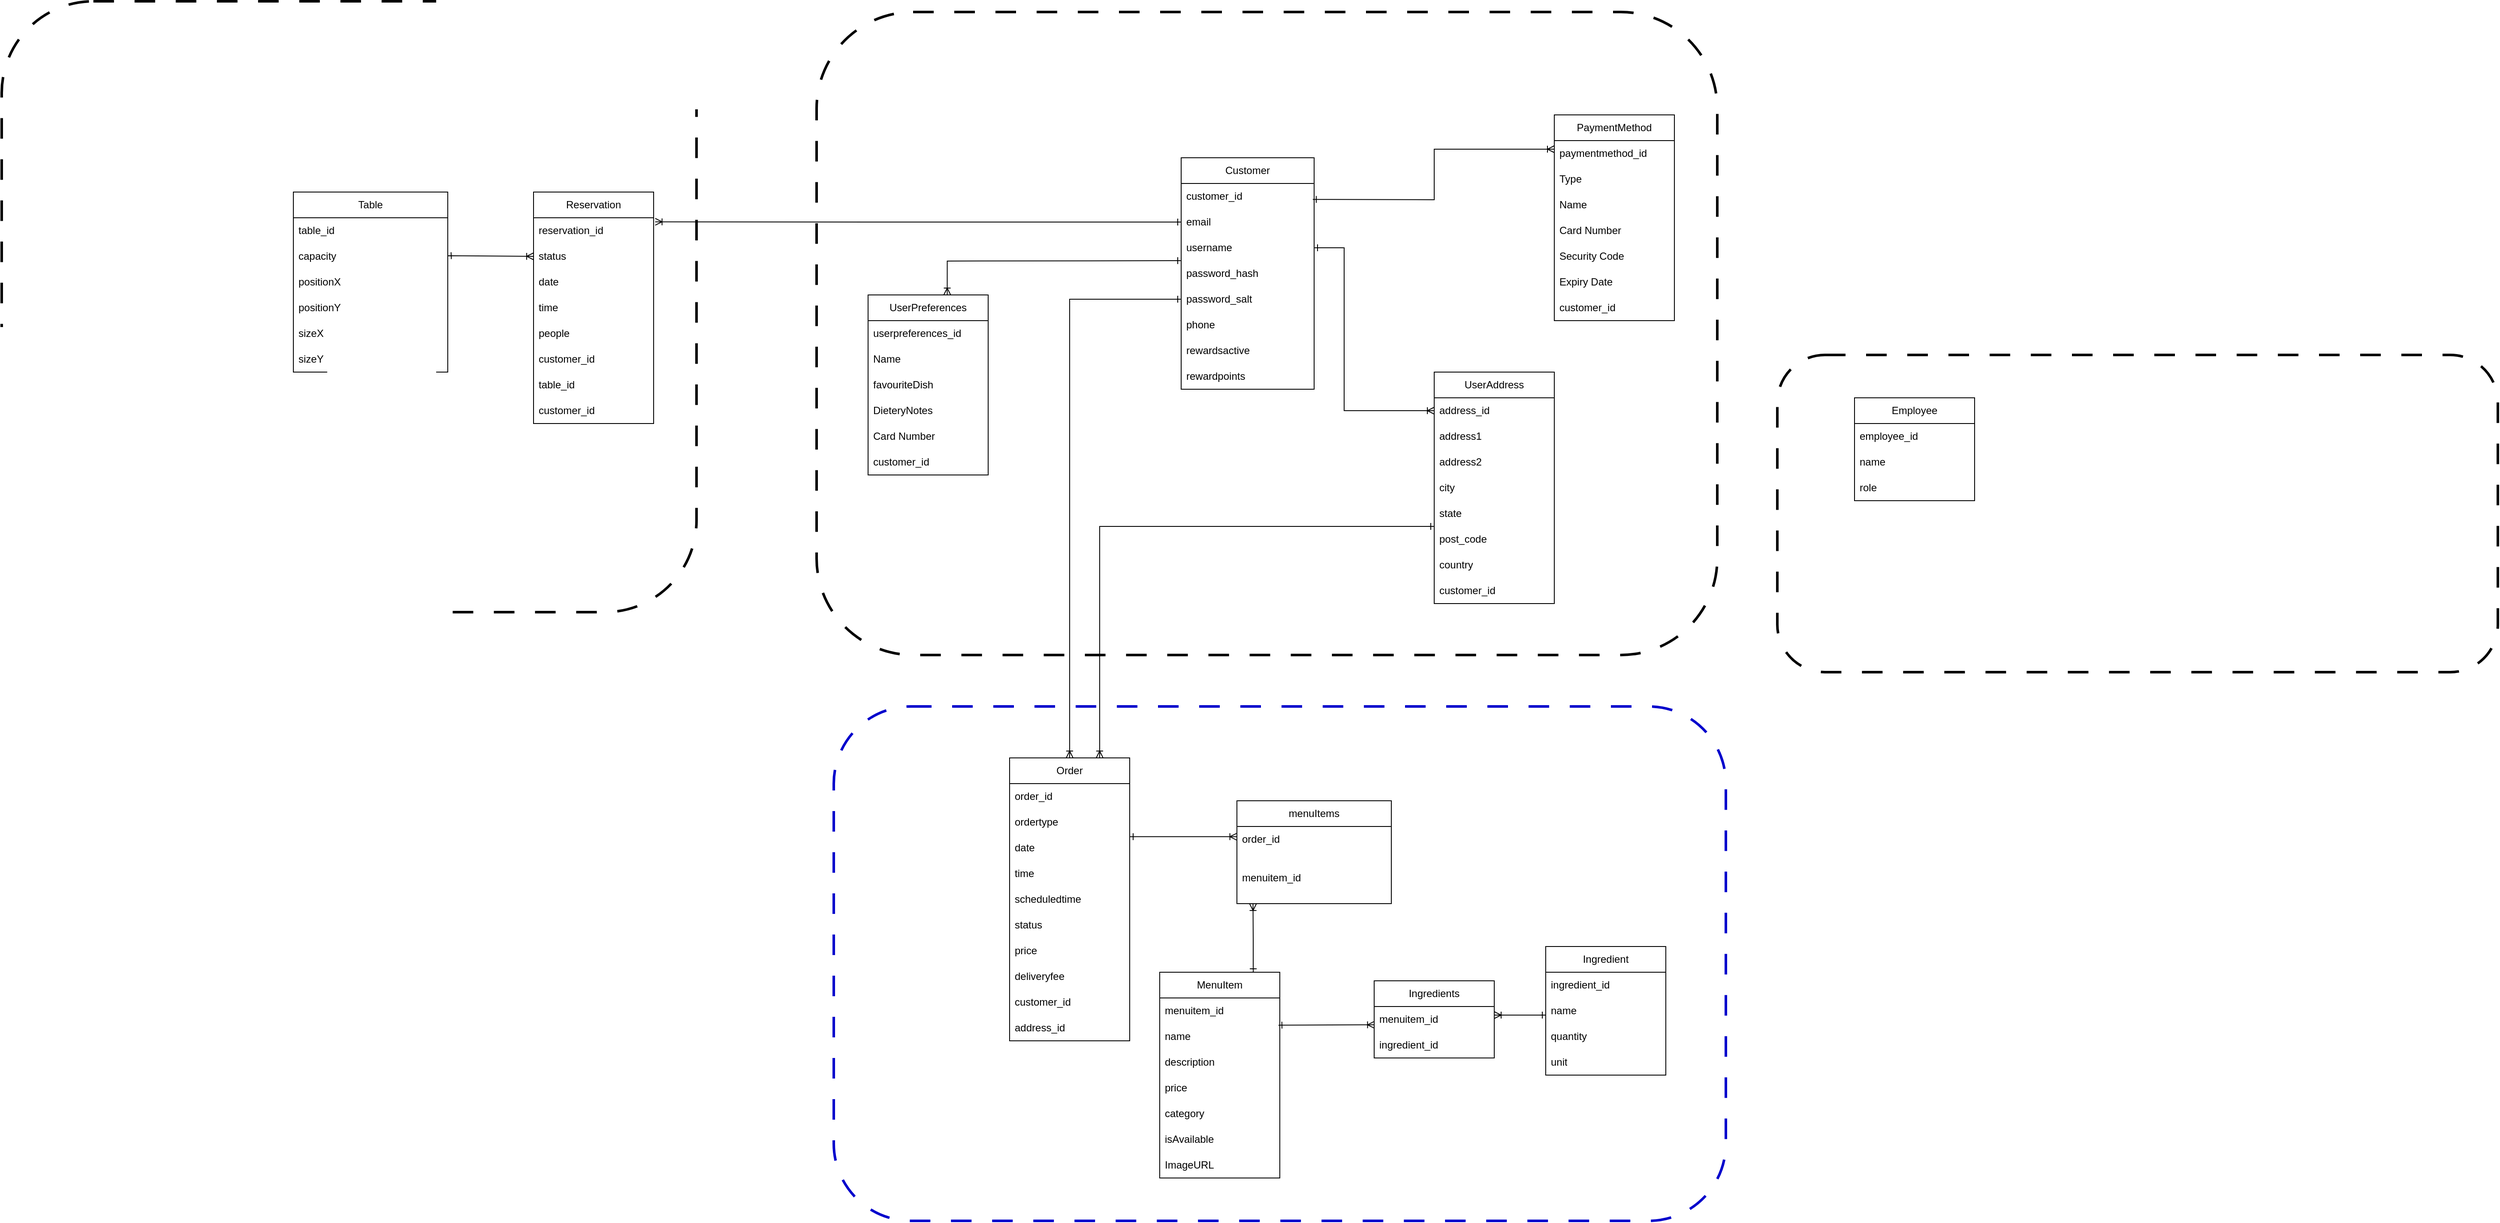 <mxfile version="26.2.14">
  <diagram name="Page-1" id="CWN2AG6MwIvnCm97FQGH">
    <mxGraphModel dx="6974" dy="3520" grid="1" gridSize="10" guides="1" tooltips="1" connect="1" arrows="1" fold="1" page="1" pageScale="1" pageWidth="850" pageHeight="1100" math="0" shadow="0">
      <root>
        <mxCell id="0" />
        <mxCell id="1" parent="0" />
        <mxCell id="mkthHcbNt94sbvCJzmiC-107" value="" style="rounded=1;whiteSpace=wrap;html=1;fillColor=none;dashed=1;dashPattern=8 8;strokeWidth=3;strokeColor=#0000CC;" parent="1" vertex="1">
          <mxGeometry x="-1480" y="610" width="1040" height="600" as="geometry" />
        </mxCell>
        <mxCell id="mkthHcbNt94sbvCJzmiC-106" value="" style="rounded=1;whiteSpace=wrap;html=1;fillColor=none;dashed=1;dashPattern=8 8;strokeWidth=3;" parent="1" vertex="1">
          <mxGeometry x="-380" y="200" width="840" height="370" as="geometry" />
        </mxCell>
        <mxCell id="mkthHcbNt94sbvCJzmiC-105" value="" style="rounded=1;whiteSpace=wrap;html=1;fillColor=none;dashed=1;dashPattern=8 8;strokeWidth=3;" parent="1" vertex="1">
          <mxGeometry x="-1500" y="-200" width="1050" height="750" as="geometry" />
        </mxCell>
        <mxCell id="mkthHcbNt94sbvCJzmiC-102" value="" style="rounded=1;whiteSpace=wrap;html=1;fillColor=none;dashed=1;dashPattern=8 8;strokeWidth=3;" parent="1" vertex="1">
          <mxGeometry x="-2450" y="-212.5" width="810" height="712.5" as="geometry" />
        </mxCell>
        <mxCell id="mkthHcbNt94sbvCJzmiC-1" value="MenuItem" style="swimlane;fontStyle=0;childLayout=stackLayout;horizontal=1;startSize=30;horizontalStack=0;resizeParent=1;resizeParentMax=0;resizeLast=0;collapsible=1;marginBottom=0;whiteSpace=wrap;html=1;" parent="1" vertex="1">
          <mxGeometry x="-1100" y="920" width="140" height="240" as="geometry" />
        </mxCell>
        <mxCell id="mkthHcbNt94sbvCJzmiC-2" value="menuitem_id" style="text;strokeColor=none;fillColor=none;align=left;verticalAlign=middle;spacingLeft=4;spacingRight=4;overflow=hidden;points=[[0,0.5],[1,0.5]];portConstraint=eastwest;rotatable=0;whiteSpace=wrap;html=1;" parent="mkthHcbNt94sbvCJzmiC-1" vertex="1">
          <mxGeometry y="30" width="140" height="30" as="geometry" />
        </mxCell>
        <mxCell id="mkthHcbNt94sbvCJzmiC-3" value="name&lt;span style=&quot;white-space: pre;&quot;&gt;&#x9;&lt;/span&gt;" style="text;strokeColor=none;fillColor=none;align=left;verticalAlign=middle;spacingLeft=4;spacingRight=4;overflow=hidden;points=[[0,0.5],[1,0.5]];portConstraint=eastwest;rotatable=0;whiteSpace=wrap;html=1;" parent="mkthHcbNt94sbvCJzmiC-1" vertex="1">
          <mxGeometry y="60" width="140" height="30" as="geometry" />
        </mxCell>
        <mxCell id="mkthHcbNt94sbvCJzmiC-23" value="description" style="text;strokeColor=none;fillColor=none;align=left;verticalAlign=middle;spacingLeft=4;spacingRight=4;overflow=hidden;points=[[0,0.5],[1,0.5]];portConstraint=eastwest;rotatable=0;whiteSpace=wrap;html=1;" parent="mkthHcbNt94sbvCJzmiC-1" vertex="1">
          <mxGeometry y="90" width="140" height="30" as="geometry" />
        </mxCell>
        <mxCell id="4FKJa3b6FvUZkn6hqIa5-9" value="price" style="text;strokeColor=none;fillColor=none;align=left;verticalAlign=middle;spacingLeft=4;spacingRight=4;overflow=hidden;points=[[0,0.5],[1,0.5]];portConstraint=eastwest;rotatable=0;whiteSpace=wrap;html=1;" parent="mkthHcbNt94sbvCJzmiC-1" vertex="1">
          <mxGeometry y="120" width="140" height="30" as="geometry" />
        </mxCell>
        <mxCell id="ZYy3O9HhqEaIMnH16Ml5-14" value="category" style="text;strokeColor=none;fillColor=none;align=left;verticalAlign=middle;spacingLeft=4;spacingRight=4;overflow=hidden;points=[[0,0.5],[1,0.5]];portConstraint=eastwest;rotatable=0;whiteSpace=wrap;html=1;" parent="mkthHcbNt94sbvCJzmiC-1" vertex="1">
          <mxGeometry y="150" width="140" height="30" as="geometry" />
        </mxCell>
        <mxCell id="ZYy3O9HhqEaIMnH16Ml5-15" value="isAvailable" style="text;strokeColor=none;fillColor=none;align=left;verticalAlign=middle;spacingLeft=4;spacingRight=4;overflow=hidden;points=[[0,0.5],[1,0.5]];portConstraint=eastwest;rotatable=0;whiteSpace=wrap;html=1;" parent="mkthHcbNt94sbvCJzmiC-1" vertex="1">
          <mxGeometry y="180" width="140" height="30" as="geometry" />
        </mxCell>
        <mxCell id="ZYy3O9HhqEaIMnH16Ml5-16" value="ImageURL" style="text;strokeColor=none;fillColor=none;align=left;verticalAlign=middle;spacingLeft=4;spacingRight=4;overflow=hidden;points=[[0,0.5],[1,0.5]];portConstraint=eastwest;rotatable=0;whiteSpace=wrap;html=1;" parent="mkthHcbNt94sbvCJzmiC-1" vertex="1">
          <mxGeometry y="210" width="140" height="30" as="geometry" />
        </mxCell>
        <mxCell id="mkthHcbNt94sbvCJzmiC-5" value="&lt;div&gt;Reservation&lt;/div&gt;" style="swimlane;fontStyle=0;childLayout=stackLayout;horizontal=1;startSize=30;horizontalStack=0;resizeParent=1;resizeParentMax=0;resizeLast=0;collapsible=1;marginBottom=0;whiteSpace=wrap;html=1;" parent="1" vertex="1">
          <mxGeometry x="-1830" y="10" width="140" height="270" as="geometry" />
        </mxCell>
        <mxCell id="mkthHcbNt94sbvCJzmiC-6" value="reservation_id" style="text;strokeColor=none;fillColor=none;align=left;verticalAlign=middle;spacingLeft=4;spacingRight=4;overflow=hidden;points=[[0,0.5],[1,0.5]];portConstraint=eastwest;rotatable=0;whiteSpace=wrap;html=1;" parent="mkthHcbNt94sbvCJzmiC-5" vertex="1">
          <mxGeometry y="30" width="140" height="30" as="geometry" />
        </mxCell>
        <mxCell id="4FKJa3b6FvUZkn6hqIa5-4" value="&lt;div&gt;status&lt;/div&gt;" style="text;strokeColor=none;fillColor=none;align=left;verticalAlign=middle;spacingLeft=4;spacingRight=4;overflow=hidden;points=[[0,0.5],[1,0.5]];portConstraint=eastwest;rotatable=0;whiteSpace=wrap;html=1;" parent="mkthHcbNt94sbvCJzmiC-5" vertex="1">
          <mxGeometry y="60" width="140" height="30" as="geometry" />
        </mxCell>
        <mxCell id="ZYy3O9HhqEaIMnH16Ml5-7" value="date" style="text;strokeColor=none;fillColor=none;align=left;verticalAlign=middle;spacingLeft=4;spacingRight=4;overflow=hidden;points=[[0,0.5],[1,0.5]];portConstraint=eastwest;rotatable=0;whiteSpace=wrap;html=1;" parent="mkthHcbNt94sbvCJzmiC-5" vertex="1">
          <mxGeometry y="90" width="140" height="30" as="geometry" />
        </mxCell>
        <mxCell id="mkthHcbNt94sbvCJzmiC-142" value="time" style="text;strokeColor=none;fillColor=none;align=left;verticalAlign=middle;spacingLeft=4;spacingRight=4;overflow=hidden;points=[[0,0.5],[1,0.5]];portConstraint=eastwest;rotatable=0;whiteSpace=wrap;html=1;" parent="mkthHcbNt94sbvCJzmiC-5" vertex="1">
          <mxGeometry y="120" width="140" height="30" as="geometry" />
        </mxCell>
        <mxCell id="mkthHcbNt94sbvCJzmiC-8" value="people" style="text;strokeColor=none;fillColor=none;align=left;verticalAlign=middle;spacingLeft=4;spacingRight=4;overflow=hidden;points=[[0,0.5],[1,0.5]];portConstraint=eastwest;rotatable=0;whiteSpace=wrap;html=1;" parent="mkthHcbNt94sbvCJzmiC-5" vertex="1">
          <mxGeometry y="150" width="140" height="30" as="geometry" />
        </mxCell>
        <mxCell id="mkthHcbNt94sbvCJzmiC-7" value="customer_id" style="text;strokeColor=none;fillColor=none;align=left;verticalAlign=middle;spacingLeft=4;spacingRight=4;overflow=hidden;points=[[0,0.5],[1,0.5]];portConstraint=eastwest;rotatable=0;whiteSpace=wrap;html=1;" parent="mkthHcbNt94sbvCJzmiC-5" vertex="1">
          <mxGeometry y="180" width="140" height="30" as="geometry" />
        </mxCell>
        <mxCell id="4FKJa3b6FvUZkn6hqIa5-39" value="&lt;div&gt;table_id&lt;/div&gt;" style="text;strokeColor=none;fillColor=none;align=left;verticalAlign=middle;spacingLeft=4;spacingRight=4;overflow=hidden;points=[[0,0.5],[1,0.5]];portConstraint=eastwest;rotatable=0;whiteSpace=wrap;html=1;" parent="mkthHcbNt94sbvCJzmiC-5" vertex="1">
          <mxGeometry y="210" width="140" height="30" as="geometry" />
        </mxCell>
        <mxCell id="4FKJa3b6FvUZkn6hqIa5-47" value="&lt;div&gt;customer_id&lt;/div&gt;" style="text;strokeColor=none;fillColor=none;align=left;verticalAlign=middle;spacingLeft=4;spacingRight=4;overflow=hidden;points=[[0,0.5],[1,0.5]];portConstraint=eastwest;rotatable=0;whiteSpace=wrap;html=1;" parent="mkthHcbNt94sbvCJzmiC-5" vertex="1">
          <mxGeometry y="240" width="140" height="30" as="geometry" />
        </mxCell>
        <mxCell id="mkthHcbNt94sbvCJzmiC-17" value="&lt;div&gt;Customer&lt;/div&gt;" style="swimlane;fontStyle=0;childLayout=stackLayout;horizontal=1;startSize=30;horizontalStack=0;resizeParent=1;resizeParentMax=0;resizeLast=0;collapsible=1;marginBottom=0;whiteSpace=wrap;html=1;" parent="1" vertex="1">
          <mxGeometry x="-1075" y="-30" width="155" height="270" as="geometry" />
        </mxCell>
        <mxCell id="4FKJa3b6FvUZkn6hqIa5-1" value="customer_id" style="text;strokeColor=none;fillColor=none;align=left;verticalAlign=middle;spacingLeft=4;spacingRight=4;overflow=hidden;points=[[0,0.5],[1,0.5]];portConstraint=eastwest;rotatable=0;whiteSpace=wrap;html=1;" parent="mkthHcbNt94sbvCJzmiC-17" vertex="1">
          <mxGeometry y="30" width="155" height="30" as="geometry" />
        </mxCell>
        <mxCell id="mkthHcbNt94sbvCJzmiC-18" value="email" style="text;strokeColor=none;fillColor=none;align=left;verticalAlign=middle;spacingLeft=4;spacingRight=4;overflow=hidden;points=[[0,0.5],[1,0.5]];portConstraint=eastwest;rotatable=0;whiteSpace=wrap;html=1;" parent="mkthHcbNt94sbvCJzmiC-17" vertex="1">
          <mxGeometry y="60" width="155" height="30" as="geometry" />
        </mxCell>
        <mxCell id="mkthHcbNt94sbvCJzmiC-19" value="username" style="text;strokeColor=none;fillColor=none;align=left;verticalAlign=middle;spacingLeft=4;spacingRight=4;overflow=hidden;points=[[0,0.5],[1,0.5]];portConstraint=eastwest;rotatable=0;whiteSpace=wrap;html=1;" parent="mkthHcbNt94sbvCJzmiC-17" vertex="1">
          <mxGeometry y="90" width="155" height="30" as="geometry" />
        </mxCell>
        <mxCell id="mkthHcbNt94sbvCJzmiC-20" value="password_hash" style="text;strokeColor=none;fillColor=none;align=left;verticalAlign=middle;spacingLeft=4;spacingRight=4;overflow=hidden;points=[[0,0.5],[1,0.5]];portConstraint=eastwest;rotatable=0;whiteSpace=wrap;html=1;" parent="mkthHcbNt94sbvCJzmiC-17" vertex="1">
          <mxGeometry y="120" width="155" height="30" as="geometry" />
        </mxCell>
        <mxCell id="mkthHcbNt94sbvCJzmiC-144" value="password_salt" style="text;strokeColor=none;fillColor=none;align=left;verticalAlign=middle;spacingLeft=4;spacingRight=4;overflow=hidden;points=[[0,0.5],[1,0.5]];portConstraint=eastwest;rotatable=0;whiteSpace=wrap;html=1;" parent="mkthHcbNt94sbvCJzmiC-17" vertex="1">
          <mxGeometry y="150" width="155" height="30" as="geometry" />
        </mxCell>
        <mxCell id="mkthHcbNt94sbvCJzmiC-21" value="&lt;div&gt;phone&lt;/div&gt;" style="text;strokeColor=none;fillColor=none;align=left;verticalAlign=middle;spacingLeft=4;spacingRight=4;overflow=hidden;points=[[0,0.5],[1,0.5]];portConstraint=eastwest;rotatable=0;whiteSpace=wrap;html=1;" parent="mkthHcbNt94sbvCJzmiC-17" vertex="1">
          <mxGeometry y="180" width="155" height="30" as="geometry" />
        </mxCell>
        <mxCell id="ZYy3O9HhqEaIMnH16Ml5-17" value="rewardsactive" style="text;strokeColor=none;fillColor=none;align=left;verticalAlign=middle;spacingLeft=4;spacingRight=4;overflow=hidden;points=[[0,0.5],[1,0.5]];portConstraint=eastwest;rotatable=0;whiteSpace=wrap;html=1;" parent="mkthHcbNt94sbvCJzmiC-17" vertex="1">
          <mxGeometry y="210" width="155" height="30" as="geometry" />
        </mxCell>
        <mxCell id="ZYy3O9HhqEaIMnH16Ml5-18" value="rewardpoints" style="text;strokeColor=none;fillColor=none;align=left;verticalAlign=middle;spacingLeft=4;spacingRight=4;overflow=hidden;points=[[0,0.5],[1,0.5]];portConstraint=eastwest;rotatable=0;whiteSpace=wrap;html=1;" parent="mkthHcbNt94sbvCJzmiC-17" vertex="1">
          <mxGeometry y="240" width="155" height="30" as="geometry" />
        </mxCell>
        <mxCell id="mkthHcbNt94sbvCJzmiC-34" value="Table" style="swimlane;fontStyle=0;childLayout=stackLayout;horizontal=1;startSize=30;horizontalStack=0;resizeParent=1;resizeParentMax=0;resizeLast=0;collapsible=1;marginBottom=0;whiteSpace=wrap;html=1;" parent="1" vertex="1">
          <mxGeometry x="-2110" y="10" width="180" height="210" as="geometry" />
        </mxCell>
        <mxCell id="2ITVUSqLhhgpgQrcaJqO-42" value="table_id" style="text;strokeColor=none;fillColor=none;align=left;verticalAlign=middle;spacingLeft=4;spacingRight=4;overflow=hidden;points=[[0,0.5],[1,0.5]];portConstraint=eastwest;rotatable=0;whiteSpace=wrap;html=1;" parent="mkthHcbNt94sbvCJzmiC-34" vertex="1">
          <mxGeometry y="30" width="180" height="30" as="geometry" />
        </mxCell>
        <mxCell id="2ITVUSqLhhgpgQrcaJqO-38" value="capacity" style="text;strokeColor=none;fillColor=none;align=left;verticalAlign=middle;spacingLeft=4;spacingRight=4;overflow=hidden;points=[[0,0.5],[1,0.5]];portConstraint=eastwest;rotatable=0;whiteSpace=wrap;html=1;" parent="mkthHcbNt94sbvCJzmiC-34" vertex="1">
          <mxGeometry y="60" width="180" height="30" as="geometry" />
        </mxCell>
        <mxCell id="ZYy3O9HhqEaIMnH16Ml5-3" value="positionX" style="text;strokeColor=none;fillColor=none;align=left;verticalAlign=middle;spacingLeft=4;spacingRight=4;overflow=hidden;points=[[0,0.5],[1,0.5]];portConstraint=eastwest;rotatable=0;whiteSpace=wrap;html=1;" parent="mkthHcbNt94sbvCJzmiC-34" vertex="1">
          <mxGeometry y="90" width="180" height="30" as="geometry" />
        </mxCell>
        <mxCell id="ZYy3O9HhqEaIMnH16Ml5-4" value="positionY" style="text;strokeColor=none;fillColor=none;align=left;verticalAlign=middle;spacingLeft=4;spacingRight=4;overflow=hidden;points=[[0,0.5],[1,0.5]];portConstraint=eastwest;rotatable=0;whiteSpace=wrap;html=1;" parent="mkthHcbNt94sbvCJzmiC-34" vertex="1">
          <mxGeometry y="120" width="180" height="30" as="geometry" />
        </mxCell>
        <mxCell id="ZYy3O9HhqEaIMnH16Ml5-5" value="sizeX" style="text;strokeColor=none;fillColor=none;align=left;verticalAlign=middle;spacingLeft=4;spacingRight=4;overflow=hidden;points=[[0,0.5],[1,0.5]];portConstraint=eastwest;rotatable=0;whiteSpace=wrap;html=1;" parent="mkthHcbNt94sbvCJzmiC-34" vertex="1">
          <mxGeometry y="150" width="180" height="30" as="geometry" />
        </mxCell>
        <mxCell id="ZYy3O9HhqEaIMnH16Ml5-6" value="sizeY" style="text;strokeColor=none;fillColor=none;align=left;verticalAlign=middle;spacingLeft=4;spacingRight=4;overflow=hidden;points=[[0,0.5],[1,0.5]];portConstraint=eastwest;rotatable=0;whiteSpace=wrap;html=1;" parent="mkthHcbNt94sbvCJzmiC-34" vertex="1">
          <mxGeometry y="180" width="180" height="30" as="geometry" />
        </mxCell>
        <mxCell id="mkthHcbNt94sbvCJzmiC-38" value="UserAddress" style="swimlane;fontStyle=0;childLayout=stackLayout;horizontal=1;startSize=30;horizontalStack=0;resizeParent=1;resizeParentMax=0;resizeLast=0;collapsible=1;marginBottom=0;whiteSpace=wrap;html=1;" parent="1" vertex="1">
          <mxGeometry x="-780" y="220" width="140" height="270" as="geometry" />
        </mxCell>
        <mxCell id="mkthHcbNt94sbvCJzmiC-44" value="&lt;div&gt;address_id&lt;/div&gt;" style="text;strokeColor=none;fillColor=none;align=left;verticalAlign=middle;spacingLeft=4;spacingRight=4;overflow=hidden;points=[[0,0.5],[1,0.5]];portConstraint=eastwest;rotatable=0;whiteSpace=wrap;html=1;" parent="mkthHcbNt94sbvCJzmiC-38" vertex="1">
          <mxGeometry y="30" width="140" height="30" as="geometry" />
        </mxCell>
        <mxCell id="mkthHcbNt94sbvCJzmiC-43" value="address1" style="text;strokeColor=none;fillColor=none;align=left;verticalAlign=middle;spacingLeft=4;spacingRight=4;overflow=hidden;points=[[0,0.5],[1,0.5]];portConstraint=eastwest;rotatable=0;whiteSpace=wrap;html=1;" parent="mkthHcbNt94sbvCJzmiC-38" vertex="1">
          <mxGeometry y="60" width="140" height="30" as="geometry" />
        </mxCell>
        <mxCell id="mkthHcbNt94sbvCJzmiC-126" value="address2" style="text;strokeColor=none;fillColor=none;align=left;verticalAlign=middle;spacingLeft=4;spacingRight=4;overflow=hidden;points=[[0,0.5],[1,0.5]];portConstraint=eastwest;rotatable=0;whiteSpace=wrap;html=1;" parent="mkthHcbNt94sbvCJzmiC-38" vertex="1">
          <mxGeometry y="90" width="140" height="30" as="geometry" />
        </mxCell>
        <mxCell id="mkthHcbNt94sbvCJzmiC-127" value="city" style="text;strokeColor=none;fillColor=none;align=left;verticalAlign=middle;spacingLeft=4;spacingRight=4;overflow=hidden;points=[[0,0.5],[1,0.5]];portConstraint=eastwest;rotatable=0;whiteSpace=wrap;html=1;" parent="mkthHcbNt94sbvCJzmiC-38" vertex="1">
          <mxGeometry y="120" width="140" height="30" as="geometry" />
        </mxCell>
        <mxCell id="mkthHcbNt94sbvCJzmiC-128" value="state" style="text;strokeColor=none;fillColor=none;align=left;verticalAlign=middle;spacingLeft=4;spacingRight=4;overflow=hidden;points=[[0,0.5],[1,0.5]];portConstraint=eastwest;rotatable=0;whiteSpace=wrap;html=1;" parent="mkthHcbNt94sbvCJzmiC-38" vertex="1">
          <mxGeometry y="150" width="140" height="30" as="geometry" />
        </mxCell>
        <mxCell id="ZYy3O9HhqEaIMnH16Ml5-10" style="edgeStyle=orthogonalEdgeStyle;rounded=0;orthogonalLoop=1;jettySize=auto;html=1;startArrow=ERone;startFill=0;endArrow=ERoneToMany;endFill=0;entryX=0.75;entryY=0;entryDx=0;entryDy=0;" parent="mkthHcbNt94sbvCJzmiC-38" target="2ITVUSqLhhgpgQrcaJqO-44" edge="1">
          <mxGeometry relative="1" as="geometry">
            <mxPoint y="180" as="sourcePoint" />
            <mxPoint x="-120" y="450" as="targetPoint" />
            <Array as="points">
              <mxPoint x="-390" y="180" />
            </Array>
          </mxGeometry>
        </mxCell>
        <mxCell id="mkthHcbNt94sbvCJzmiC-129" value="post_code" style="text;strokeColor=none;fillColor=none;align=left;verticalAlign=middle;spacingLeft=4;spacingRight=4;overflow=hidden;points=[[0,0.5],[1,0.5]];portConstraint=eastwest;rotatable=0;whiteSpace=wrap;html=1;" parent="mkthHcbNt94sbvCJzmiC-38" vertex="1">
          <mxGeometry y="180" width="140" height="30" as="geometry" />
        </mxCell>
        <mxCell id="mkthHcbNt94sbvCJzmiC-130" value="country" style="text;strokeColor=none;fillColor=none;align=left;verticalAlign=middle;spacingLeft=4;spacingRight=4;overflow=hidden;points=[[0,0.5],[1,0.5]];portConstraint=eastwest;rotatable=0;whiteSpace=wrap;html=1;" parent="mkthHcbNt94sbvCJzmiC-38" vertex="1">
          <mxGeometry y="210" width="140" height="30" as="geometry" />
        </mxCell>
        <mxCell id="4FKJa3b6FvUZkn6hqIa5-46" value="customer_id" style="text;strokeColor=none;fillColor=none;align=left;verticalAlign=middle;spacingLeft=4;spacingRight=4;overflow=hidden;points=[[0,0.5],[1,0.5]];portConstraint=eastwest;rotatable=0;whiteSpace=wrap;html=1;" parent="mkthHcbNt94sbvCJzmiC-38" vertex="1">
          <mxGeometry y="240" width="140" height="30" as="geometry" />
        </mxCell>
        <mxCell id="mkthHcbNt94sbvCJzmiC-83" value="Employee" style="swimlane;fontStyle=0;childLayout=stackLayout;horizontal=1;startSize=30;horizontalStack=0;resizeParent=1;resizeParentMax=0;resizeLast=0;collapsible=1;marginBottom=0;whiteSpace=wrap;html=1;" parent="1" vertex="1">
          <mxGeometry x="-290" y="250" width="140" height="120" as="geometry" />
        </mxCell>
        <mxCell id="mkthHcbNt94sbvCJzmiC-87" value="employee_id" style="text;strokeColor=none;fillColor=none;align=left;verticalAlign=middle;spacingLeft=4;spacingRight=4;overflow=hidden;points=[[0,0.5],[1,0.5]];portConstraint=eastwest;rotatable=0;whiteSpace=wrap;html=1;" parent="mkthHcbNt94sbvCJzmiC-83" vertex="1">
          <mxGeometry y="30" width="140" height="30" as="geometry" />
        </mxCell>
        <mxCell id="mkthHcbNt94sbvCJzmiC-89" value="name" style="text;strokeColor=none;fillColor=none;align=left;verticalAlign=middle;spacingLeft=4;spacingRight=4;overflow=hidden;points=[[0,0.5],[1,0.5]];portConstraint=eastwest;rotatable=0;whiteSpace=wrap;html=1;" parent="mkthHcbNt94sbvCJzmiC-83" vertex="1">
          <mxGeometry y="60" width="140" height="30" as="geometry" />
        </mxCell>
        <mxCell id="mkthHcbNt94sbvCJzmiC-88" value="role" style="text;strokeColor=none;fillColor=none;align=left;verticalAlign=middle;spacingLeft=4;spacingRight=4;overflow=hidden;points=[[0,0.5],[1,0.5]];portConstraint=eastwest;rotatable=0;whiteSpace=wrap;html=1;" parent="mkthHcbNt94sbvCJzmiC-83" vertex="1">
          <mxGeometry y="90" width="140" height="30" as="geometry" />
        </mxCell>
        <mxCell id="mkthHcbNt94sbvCJzmiC-115" value="PaymentMethod" style="swimlane;fontStyle=0;childLayout=stackLayout;horizontal=1;startSize=30;horizontalStack=0;resizeParent=1;resizeParentMax=0;resizeLast=0;collapsible=1;marginBottom=0;whiteSpace=wrap;html=1;" parent="1" vertex="1">
          <mxGeometry x="-640" y="-80" width="140" height="240" as="geometry" />
        </mxCell>
        <mxCell id="mkthHcbNt94sbvCJzmiC-118" value="paymentmethod_id" style="text;strokeColor=none;fillColor=none;align=left;verticalAlign=middle;spacingLeft=4;spacingRight=4;overflow=hidden;points=[[0,0.5],[1,0.5]];portConstraint=eastwest;rotatable=0;whiteSpace=wrap;html=1;" parent="mkthHcbNt94sbvCJzmiC-115" vertex="1">
          <mxGeometry y="30" width="140" height="30" as="geometry" />
        </mxCell>
        <mxCell id="4FKJa3b6FvUZkn6hqIa5-34" value="Type" style="text;strokeColor=none;fillColor=none;align=left;verticalAlign=middle;spacingLeft=4;spacingRight=4;overflow=hidden;points=[[0,0.5],[1,0.5]];portConstraint=eastwest;rotatable=0;whiteSpace=wrap;html=1;" parent="mkthHcbNt94sbvCJzmiC-115" vertex="1">
          <mxGeometry y="60" width="140" height="30" as="geometry" />
        </mxCell>
        <mxCell id="4FKJa3b6FvUZkn6hqIa5-37" value="Name" style="text;strokeColor=none;fillColor=none;align=left;verticalAlign=middle;spacingLeft=4;spacingRight=4;overflow=hidden;points=[[0,0.5],[1,0.5]];portConstraint=eastwest;rotatable=0;whiteSpace=wrap;html=1;" parent="mkthHcbNt94sbvCJzmiC-115" vertex="1">
          <mxGeometry y="90" width="140" height="30" as="geometry" />
        </mxCell>
        <mxCell id="mkthHcbNt94sbvCJzmiC-119" value="Card Number" style="text;strokeColor=none;fillColor=none;align=left;verticalAlign=middle;spacingLeft=4;spacingRight=4;overflow=hidden;points=[[0,0.5],[1,0.5]];portConstraint=eastwest;rotatable=0;whiteSpace=wrap;html=1;" parent="mkthHcbNt94sbvCJzmiC-115" vertex="1">
          <mxGeometry y="120" width="140" height="30" as="geometry" />
        </mxCell>
        <mxCell id="4FKJa3b6FvUZkn6hqIa5-35" value="Security Code" style="text;strokeColor=none;fillColor=none;align=left;verticalAlign=middle;spacingLeft=4;spacingRight=4;overflow=hidden;points=[[0,0.5],[1,0.5]];portConstraint=eastwest;rotatable=0;whiteSpace=wrap;html=1;" parent="mkthHcbNt94sbvCJzmiC-115" vertex="1">
          <mxGeometry y="150" width="140" height="30" as="geometry" />
        </mxCell>
        <mxCell id="4FKJa3b6FvUZkn6hqIa5-36" value="Expiry Date" style="text;strokeColor=none;fillColor=none;align=left;verticalAlign=middle;spacingLeft=4;spacingRight=4;overflow=hidden;points=[[0,0.5],[1,0.5]];portConstraint=eastwest;rotatable=0;whiteSpace=wrap;html=1;" parent="mkthHcbNt94sbvCJzmiC-115" vertex="1">
          <mxGeometry y="180" width="140" height="30" as="geometry" />
        </mxCell>
        <mxCell id="4FKJa3b6FvUZkn6hqIa5-38" value="customer_id" style="text;strokeColor=none;fillColor=none;align=left;verticalAlign=middle;spacingLeft=4;spacingRight=4;overflow=hidden;points=[[0,0.5],[1,0.5]];portConstraint=eastwest;rotatable=0;whiteSpace=wrap;html=1;" parent="mkthHcbNt94sbvCJzmiC-115" vertex="1">
          <mxGeometry y="210" width="140" height="30" as="geometry" />
        </mxCell>
        <mxCell id="mkthHcbNt94sbvCJzmiC-120" style="edgeStyle=orthogonalEdgeStyle;rounded=0;orthogonalLoop=1;jettySize=auto;html=1;exitX=0.99;exitY=0.787;exitDx=0;exitDy=0;entryX=0;entryY=0.5;entryDx=0;entryDy=0;startArrow=ERone;startFill=0;endArrow=ERoneToMany;endFill=0;exitPerimeter=0;" parent="1" edge="1">
          <mxGeometry relative="1" as="geometry">
            <mxPoint x="-921.55" y="18.61" as="sourcePoint" />
            <mxPoint x="-640" y="-40" as="targetPoint" />
            <Array as="points">
              <mxPoint x="-900" y="19" />
              <mxPoint x="-780" y="19" />
              <mxPoint x="-780" y="-40" />
            </Array>
          </mxGeometry>
        </mxCell>
        <mxCell id="mkthHcbNt94sbvCJzmiC-124" style="edgeStyle=orthogonalEdgeStyle;rounded=0;orthogonalLoop=1;jettySize=auto;html=1;exitX=1;exitY=0.5;exitDx=0;exitDy=0;entryX=0;entryY=0.5;entryDx=0;entryDy=0;startArrow=ERone;startFill=0;endArrow=ERoneToMany;endFill=0;" parent="1" source="mkthHcbNt94sbvCJzmiC-19" target="mkthHcbNt94sbvCJzmiC-44" edge="1">
          <mxGeometry relative="1" as="geometry">
            <mxPoint x="-575" y="-15" as="sourcePoint" />
            <mxPoint x="-715" y="60" as="targetPoint" />
            <Array as="points">
              <mxPoint x="-885" y="75" />
              <mxPoint x="-885" y="265" />
            </Array>
          </mxGeometry>
        </mxCell>
        <mxCell id="2ITVUSqLhhgpgQrcaJqO-44" value="Order" style="swimlane;fontStyle=0;childLayout=stackLayout;horizontal=1;startSize=30;horizontalStack=0;resizeParent=1;resizeParentMax=0;resizeLast=0;collapsible=1;marginBottom=0;whiteSpace=wrap;html=1;" parent="1" vertex="1">
          <mxGeometry x="-1275" y="670" width="140" height="330" as="geometry" />
        </mxCell>
        <mxCell id="2ITVUSqLhhgpgQrcaJqO-45" value="order_id" style="text;strokeColor=none;fillColor=none;align=left;verticalAlign=middle;spacingLeft=4;spacingRight=4;overflow=hidden;points=[[0,0.5],[1,0.5]];portConstraint=eastwest;rotatable=0;whiteSpace=wrap;html=1;" parent="2ITVUSqLhhgpgQrcaJqO-44" vertex="1">
          <mxGeometry y="30" width="140" height="30" as="geometry" />
        </mxCell>
        <mxCell id="2ITVUSqLhhgpgQrcaJqO-46" value="ordertype" style="text;strokeColor=none;fillColor=none;align=left;verticalAlign=middle;spacingLeft=4;spacingRight=4;overflow=hidden;points=[[0,0.5],[1,0.5]];portConstraint=eastwest;rotatable=0;whiteSpace=wrap;html=1;" parent="2ITVUSqLhhgpgQrcaJqO-44" vertex="1">
          <mxGeometry y="60" width="140" height="30" as="geometry" />
        </mxCell>
        <mxCell id="ZYy3O9HhqEaIMnH16Ml5-8" value="date" style="text;strokeColor=none;fillColor=none;align=left;verticalAlign=middle;spacingLeft=4;spacingRight=4;overflow=hidden;points=[[0,0.5],[1,0.5]];portConstraint=eastwest;rotatable=0;whiteSpace=wrap;html=1;" parent="2ITVUSqLhhgpgQrcaJqO-44" vertex="1">
          <mxGeometry y="90" width="140" height="30" as="geometry" />
        </mxCell>
        <mxCell id="ZYy3O9HhqEaIMnH16Ml5-11" value="time" style="text;strokeColor=none;fillColor=none;align=left;verticalAlign=middle;spacingLeft=4;spacingRight=4;overflow=hidden;points=[[0,0.5],[1,0.5]];portConstraint=eastwest;rotatable=0;whiteSpace=wrap;html=1;" parent="2ITVUSqLhhgpgQrcaJqO-44" vertex="1">
          <mxGeometry y="120" width="140" height="30" as="geometry" />
        </mxCell>
        <mxCell id="ZYy3O9HhqEaIMnH16Ml5-13" value="scheduledtime" style="text;strokeColor=none;fillColor=none;align=left;verticalAlign=middle;spacingLeft=4;spacingRight=4;overflow=hidden;points=[[0,0.5],[1,0.5]];portConstraint=eastwest;rotatable=0;whiteSpace=wrap;html=1;" parent="2ITVUSqLhhgpgQrcaJqO-44" vertex="1">
          <mxGeometry y="150" width="140" height="30" as="geometry" />
        </mxCell>
        <mxCell id="2ITVUSqLhhgpgQrcaJqO-47" value="status" style="text;strokeColor=none;fillColor=none;align=left;verticalAlign=middle;spacingLeft=4;spacingRight=4;overflow=hidden;points=[[0,0.5],[1,0.5]];portConstraint=eastwest;rotatable=0;whiteSpace=wrap;html=1;" parent="2ITVUSqLhhgpgQrcaJqO-44" vertex="1">
          <mxGeometry y="180" width="140" height="30" as="geometry" />
        </mxCell>
        <mxCell id="4FKJa3b6FvUZkn6hqIa5-2" value="price" style="text;strokeColor=none;fillColor=none;align=left;verticalAlign=middle;spacingLeft=4;spacingRight=4;overflow=hidden;points=[[0,0.5],[1,0.5]];portConstraint=eastwest;rotatable=0;whiteSpace=wrap;html=1;" parent="2ITVUSqLhhgpgQrcaJqO-44" vertex="1">
          <mxGeometry y="210" width="140" height="30" as="geometry" />
        </mxCell>
        <mxCell id="ZYy3O9HhqEaIMnH16Ml5-12" value="deliveryfee" style="text;strokeColor=none;fillColor=none;align=left;verticalAlign=middle;spacingLeft=4;spacingRight=4;overflow=hidden;points=[[0,0.5],[1,0.5]];portConstraint=eastwest;rotatable=0;whiteSpace=wrap;html=1;" parent="2ITVUSqLhhgpgQrcaJqO-44" vertex="1">
          <mxGeometry y="240" width="140" height="30" as="geometry" />
        </mxCell>
        <mxCell id="2ITVUSqLhhgpgQrcaJqO-54" value="customer_id" style="text;strokeColor=none;fillColor=none;align=left;verticalAlign=middle;spacingLeft=4;spacingRight=4;overflow=hidden;points=[[0,0.5],[1,0.5]];portConstraint=eastwest;rotatable=0;whiteSpace=wrap;html=1;" parent="2ITVUSqLhhgpgQrcaJqO-44" vertex="1">
          <mxGeometry y="270" width="140" height="30" as="geometry" />
        </mxCell>
        <mxCell id="ZYy3O9HhqEaIMnH16Ml5-9" value="address_id" style="text;strokeColor=none;fillColor=none;align=left;verticalAlign=middle;spacingLeft=4;spacingRight=4;overflow=hidden;points=[[0,0.5],[1,0.5]];portConstraint=eastwest;rotatable=0;whiteSpace=wrap;html=1;" parent="2ITVUSqLhhgpgQrcaJqO-44" vertex="1">
          <mxGeometry y="300" width="140" height="30" as="geometry" />
        </mxCell>
        <mxCell id="2ITVUSqLhhgpgQrcaJqO-49" value="&lt;div&gt;menuItems&lt;/div&gt;" style="swimlane;fontStyle=0;childLayout=stackLayout;horizontal=1;startSize=30;horizontalStack=0;resizeParent=1;resizeParentMax=0;resizeLast=0;collapsible=1;marginBottom=0;whiteSpace=wrap;html=1;" parent="1" vertex="1">
          <mxGeometry x="-1010" y="720" width="180" height="120" as="geometry" />
        </mxCell>
        <mxCell id="2ITVUSqLhhgpgQrcaJqO-50" value="order_id&lt;span style=&quot;white-space: pre;&quot;&gt;&#x9;&lt;/span&gt;" style="text;strokeColor=none;fillColor=none;align=left;verticalAlign=middle;spacingLeft=4;spacingRight=4;overflow=hidden;points=[[0,0.5],[1,0.5]];portConstraint=eastwest;rotatable=0;whiteSpace=wrap;html=1;" parent="2ITVUSqLhhgpgQrcaJqO-49" vertex="1">
          <mxGeometry y="30" width="180" height="30" as="geometry" />
        </mxCell>
        <mxCell id="2ITVUSqLhhgpgQrcaJqO-51" value="menuitem_id" style="text;strokeColor=none;fillColor=none;align=left;verticalAlign=middle;spacingLeft=4;spacingRight=4;overflow=hidden;points=[[0,0.5],[1,0.5]];portConstraint=eastwest;rotatable=0;whiteSpace=wrap;html=1;" parent="2ITVUSqLhhgpgQrcaJqO-49" vertex="1">
          <mxGeometry y="60" width="180" height="60" as="geometry" />
        </mxCell>
        <mxCell id="4FKJa3b6FvUZkn6hqIa5-3" style="edgeStyle=orthogonalEdgeStyle;rounded=0;orthogonalLoop=1;jettySize=auto;html=1;exitX=0;exitY=0.5;exitDx=0;exitDy=0;entryX=1.013;entryY=0.158;entryDx=0;entryDy=0;startArrow=ERone;startFill=0;endArrow=ERoneToMany;endFill=0;entryPerimeter=0;" parent="1" source="mkthHcbNt94sbvCJzmiC-18" target="mkthHcbNt94sbvCJzmiC-6" edge="1">
          <mxGeometry relative="1" as="geometry">
            <mxPoint x="-1215" y="55" as="sourcePoint" />
            <mxPoint x="-1160" as="targetPoint" />
          </mxGeometry>
        </mxCell>
        <mxCell id="4FKJa3b6FvUZkn6hqIa5-6" style="edgeStyle=orthogonalEdgeStyle;rounded=0;orthogonalLoop=1;jettySize=auto;html=1;exitX=0;exitY=0.5;exitDx=0;exitDy=0;startArrow=ERone;startFill=0;endArrow=ERoneToMany;endFill=0;entryX=0.5;entryY=0;entryDx=0;entryDy=0;" parent="1" source="mkthHcbNt94sbvCJzmiC-144" target="2ITVUSqLhhgpgQrcaJqO-44" edge="1">
          <mxGeometry relative="1" as="geometry">
            <mxPoint x="-1077" y="280" as="sourcePoint" />
            <mxPoint x="-1280" y="280" as="targetPoint" />
            <Array as="points">
              <mxPoint x="-1205" y="135" />
            </Array>
          </mxGeometry>
        </mxCell>
        <mxCell id="4FKJa3b6FvUZkn6hqIa5-11" value="Ingredient" style="swimlane;fontStyle=0;childLayout=stackLayout;horizontal=1;startSize=30;horizontalStack=0;resizeParent=1;resizeParentMax=0;resizeLast=0;collapsible=1;marginBottom=0;whiteSpace=wrap;html=1;" parent="1" vertex="1">
          <mxGeometry x="-650" y="890" width="140" height="150" as="geometry" />
        </mxCell>
        <mxCell id="4FKJa3b6FvUZkn6hqIa5-12" value="ingredient_id" style="text;strokeColor=none;fillColor=none;align=left;verticalAlign=middle;spacingLeft=4;spacingRight=4;overflow=hidden;points=[[0,0.5],[1,0.5]];portConstraint=eastwest;rotatable=0;whiteSpace=wrap;html=1;" parent="4FKJa3b6FvUZkn6hqIa5-11" vertex="1">
          <mxGeometry y="30" width="140" height="30" as="geometry" />
        </mxCell>
        <mxCell id="4FKJa3b6FvUZkn6hqIa5-13" value="name&lt;span style=&quot;white-space: pre;&quot;&gt;&#x9;&lt;/span&gt;" style="text;strokeColor=none;fillColor=none;align=left;verticalAlign=middle;spacingLeft=4;spacingRight=4;overflow=hidden;points=[[0,0.5],[1,0.5]];portConstraint=eastwest;rotatable=0;whiteSpace=wrap;html=1;" parent="4FKJa3b6FvUZkn6hqIa5-11" vertex="1">
          <mxGeometry y="60" width="140" height="30" as="geometry" />
        </mxCell>
        <mxCell id="4FKJa3b6FvUZkn6hqIa5-14" value="quantity" style="text;strokeColor=none;fillColor=none;align=left;verticalAlign=middle;spacingLeft=4;spacingRight=4;overflow=hidden;points=[[0,0.5],[1,0.5]];portConstraint=eastwest;rotatable=0;whiteSpace=wrap;html=1;" parent="4FKJa3b6FvUZkn6hqIa5-11" vertex="1">
          <mxGeometry y="90" width="140" height="30" as="geometry" />
        </mxCell>
        <mxCell id="ZYy3O9HhqEaIMnH16Ml5-29" value="unit" style="text;strokeColor=none;fillColor=none;align=left;verticalAlign=middle;spacingLeft=4;spacingRight=4;overflow=hidden;points=[[0,0.5],[1,0.5]];portConstraint=eastwest;rotatable=0;whiteSpace=wrap;html=1;" parent="4FKJa3b6FvUZkn6hqIa5-11" vertex="1">
          <mxGeometry y="120" width="140" height="30" as="geometry" />
        </mxCell>
        <mxCell id="4FKJa3b6FvUZkn6hqIa5-17" value="&lt;div&gt;Ingredients&lt;/div&gt;" style="swimlane;fontStyle=0;childLayout=stackLayout;horizontal=1;startSize=30;horizontalStack=0;resizeParent=1;resizeParentMax=0;resizeLast=0;collapsible=1;marginBottom=0;whiteSpace=wrap;html=1;" parent="1" vertex="1">
          <mxGeometry x="-850" y="930" width="140" height="90" as="geometry" />
        </mxCell>
        <mxCell id="4FKJa3b6FvUZkn6hqIa5-18" value="menuitem_id" style="text;strokeColor=none;fillColor=none;align=left;verticalAlign=middle;spacingLeft=4;spacingRight=4;overflow=hidden;points=[[0,0.5],[1,0.5]];portConstraint=eastwest;rotatable=0;whiteSpace=wrap;html=1;" parent="4FKJa3b6FvUZkn6hqIa5-17" vertex="1">
          <mxGeometry y="30" width="140" height="30" as="geometry" />
        </mxCell>
        <mxCell id="4FKJa3b6FvUZkn6hqIa5-19" value="ingredient_id" style="text;strokeColor=none;fillColor=none;align=left;verticalAlign=middle;spacingLeft=4;spacingRight=4;overflow=hidden;points=[[0,0.5],[1,0.5]];portConstraint=eastwest;rotatable=0;whiteSpace=wrap;html=1;" parent="4FKJa3b6FvUZkn6hqIa5-17" vertex="1">
          <mxGeometry y="60" width="140" height="30" as="geometry" />
        </mxCell>
        <mxCell id="4FKJa3b6FvUZkn6hqIa5-22" style="edgeStyle=orthogonalEdgeStyle;rounded=0;orthogonalLoop=1;jettySize=auto;html=1;entryX=-0.001;entryY=0.397;entryDx=0;entryDy=0;startArrow=ERone;startFill=0;endArrow=ERoneToMany;endFill=0;exitX=1;exitY=0.062;exitDx=0;exitDy=0;exitPerimeter=0;entryPerimeter=0;" parent="1" source="ZYy3O9HhqEaIMnH16Ml5-8" target="2ITVUSqLhhgpgQrcaJqO-50" edge="1">
          <mxGeometry relative="1" as="geometry">
            <mxPoint x="-1130" y="760" as="sourcePoint" />
            <mxPoint x="-1235" y="290" as="targetPoint" />
            <Array as="points">
              <mxPoint x="-1080" y="762" />
            </Array>
          </mxGeometry>
        </mxCell>
        <mxCell id="4FKJa3b6FvUZkn6hqIa5-43" style="edgeStyle=orthogonalEdgeStyle;rounded=0;orthogonalLoop=1;jettySize=auto;html=1;exitX=0.989;exitY=1.061;exitDx=0;exitDy=0;entryX=0.002;entryY=0.709;entryDx=0;entryDy=0;startArrow=ERone;startFill=0;endArrow=ERoneToMany;endFill=0;entryPerimeter=0;exitPerimeter=0;" parent="1" target="4FKJa3b6FvUZkn6hqIa5-18" edge="1" source="mkthHcbNt94sbvCJzmiC-2">
          <mxGeometry relative="1" as="geometry">
            <mxPoint x="-960" y="960" as="sourcePoint" />
            <mxPoint x="-820" y="1150" as="targetPoint" />
            <Array as="points">
              <mxPoint x="-960" y="982" />
            </Array>
          </mxGeometry>
        </mxCell>
        <mxCell id="4FKJa3b6FvUZkn6hqIa5-48" style="edgeStyle=orthogonalEdgeStyle;rounded=0;orthogonalLoop=1;jettySize=auto;html=1;exitX=1;exitY=0.478;exitDx=0;exitDy=0;entryX=0;entryY=0.5;entryDx=0;entryDy=0;startArrow=ERone;startFill=0;endArrow=ERoneToMany;endFill=0;exitPerimeter=0;" parent="1" source="2ITVUSqLhhgpgQrcaJqO-38" target="4FKJa3b6FvUZkn6hqIa5-4" edge="1">
          <mxGeometry relative="1" as="geometry">
            <mxPoint x="-1497" y="300" as="sourcePoint" />
            <mxPoint x="-2110" y="300" as="targetPoint" />
            <Array as="points">
              <mxPoint x="-1929" y="84" />
            </Array>
          </mxGeometry>
        </mxCell>
        <mxCell id="ZYy3O9HhqEaIMnH16Ml5-20" value="UserPreferences" style="swimlane;fontStyle=0;childLayout=stackLayout;horizontal=1;startSize=30;horizontalStack=0;resizeParent=1;resizeParentMax=0;resizeLast=0;collapsible=1;marginBottom=0;whiteSpace=wrap;html=1;" parent="1" vertex="1">
          <mxGeometry x="-1440" y="130" width="140" height="210" as="geometry" />
        </mxCell>
        <mxCell id="ZYy3O9HhqEaIMnH16Ml5-21" value="userpreferences_id" style="text;strokeColor=none;fillColor=none;align=left;verticalAlign=middle;spacingLeft=4;spacingRight=4;overflow=hidden;points=[[0,0.5],[1,0.5]];portConstraint=eastwest;rotatable=0;whiteSpace=wrap;html=1;" parent="ZYy3O9HhqEaIMnH16Ml5-20" vertex="1">
          <mxGeometry y="30" width="140" height="30" as="geometry" />
        </mxCell>
        <mxCell id="ZYy3O9HhqEaIMnH16Ml5-25" value="Name" style="text;strokeColor=none;fillColor=none;align=left;verticalAlign=middle;spacingLeft=4;spacingRight=4;overflow=hidden;points=[[0,0.5],[1,0.5]];portConstraint=eastwest;rotatable=0;whiteSpace=wrap;html=1;" parent="ZYy3O9HhqEaIMnH16Ml5-20" vertex="1">
          <mxGeometry y="60" width="140" height="30" as="geometry" />
        </mxCell>
        <mxCell id="ZYy3O9HhqEaIMnH16Ml5-22" value="favouriteDish" style="text;strokeColor=none;fillColor=none;align=left;verticalAlign=middle;spacingLeft=4;spacingRight=4;overflow=hidden;points=[[0,0.5],[1,0.5]];portConstraint=eastwest;rotatable=0;whiteSpace=wrap;html=1;" parent="ZYy3O9HhqEaIMnH16Ml5-20" vertex="1">
          <mxGeometry y="90" width="140" height="30" as="geometry" />
        </mxCell>
        <mxCell id="ZYy3O9HhqEaIMnH16Ml5-23" value="DieteryNotes" style="text;strokeColor=none;fillColor=none;align=left;verticalAlign=middle;spacingLeft=4;spacingRight=4;overflow=hidden;points=[[0,0.5],[1,0.5]];portConstraint=eastwest;rotatable=0;whiteSpace=wrap;html=1;" parent="ZYy3O9HhqEaIMnH16Ml5-20" vertex="1">
          <mxGeometry y="120" width="140" height="30" as="geometry" />
        </mxCell>
        <mxCell id="ZYy3O9HhqEaIMnH16Ml5-24" value="Card Number" style="text;strokeColor=none;fillColor=none;align=left;verticalAlign=middle;spacingLeft=4;spacingRight=4;overflow=hidden;points=[[0,0.5],[1,0.5]];portConstraint=eastwest;rotatable=0;whiteSpace=wrap;html=1;" parent="ZYy3O9HhqEaIMnH16Ml5-20" vertex="1">
          <mxGeometry y="150" width="140" height="30" as="geometry" />
        </mxCell>
        <mxCell id="ZYy3O9HhqEaIMnH16Ml5-27" value="customer_id" style="text;strokeColor=none;fillColor=none;align=left;verticalAlign=middle;spacingLeft=4;spacingRight=4;overflow=hidden;points=[[0,0.5],[1,0.5]];portConstraint=eastwest;rotatable=0;whiteSpace=wrap;html=1;" parent="ZYy3O9HhqEaIMnH16Ml5-20" vertex="1">
          <mxGeometry y="180" width="140" height="30" as="geometry" />
        </mxCell>
        <mxCell id="ZYy3O9HhqEaIMnH16Ml5-28" style="edgeStyle=orthogonalEdgeStyle;rounded=0;orthogonalLoop=1;jettySize=auto;html=1;exitX=0;exitY=0.5;exitDx=0;exitDy=0;entryX=0.659;entryY=0;entryDx=0;entryDy=0;startArrow=ERone;startFill=0;endArrow=ERoneToMany;endFill=0;entryPerimeter=0;" parent="1" target="ZYy3O9HhqEaIMnH16Ml5-20" edge="1">
          <mxGeometry relative="1" as="geometry">
            <mxPoint x="-1075" y="90" as="sourcePoint" />
            <mxPoint x="-1688" y="90" as="targetPoint" />
          </mxGeometry>
        </mxCell>
        <mxCell id="4FKJa3b6FvUZkn6hqIa5-23" style="edgeStyle=orthogonalEdgeStyle;rounded=0;orthogonalLoop=1;jettySize=auto;html=1;startArrow=ERone;startFill=0;endArrow=ERoneToMany;endFill=0;" parent="1" edge="1">
          <mxGeometry relative="1" as="geometry">
            <mxPoint x="-991" y="920" as="sourcePoint" />
            <mxPoint x="-991.25" y="840" as="targetPoint" />
            <Array as="points">
              <mxPoint x="-991" y="920" />
              <mxPoint x="-991" y="882" />
              <mxPoint x="-991" y="882" />
            </Array>
          </mxGeometry>
        </mxCell>
        <mxCell id="ugrmFJnID_jNuLya3Mon-4" style="edgeStyle=orthogonalEdgeStyle;rounded=0;orthogonalLoop=1;jettySize=auto;html=1;startArrow=ERone;startFill=0;endArrow=ERoneToMany;endFill=0;" edge="1" parent="1">
          <mxGeometry relative="1" as="geometry">
            <mxPoint x="-650" y="970" as="sourcePoint" />
            <mxPoint x="-710" y="970" as="targetPoint" />
            <Array as="points">
              <mxPoint x="-650" y="970" />
            </Array>
          </mxGeometry>
        </mxCell>
      </root>
    </mxGraphModel>
  </diagram>
</mxfile>
